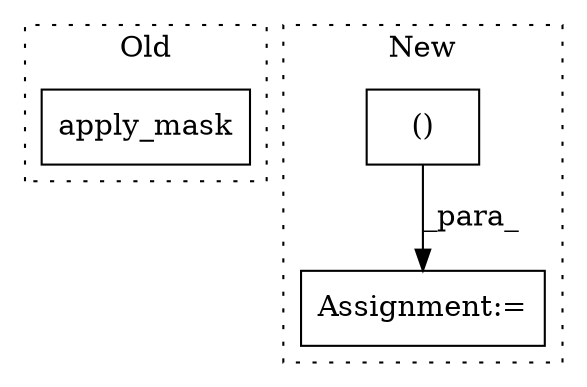 digraph G {
subgraph cluster0 {
1 [label="apply_mask" a="32" s="1916,1933" l="11,1" shape="box"];
label = "Old";
style="dotted";
}
subgraph cluster1 {
2 [label="()" a="106" s="1537" l="61" shape="box"];
3 [label="Assignment:=" a="7" s="1530" l="7" shape="box"];
label = "New";
style="dotted";
}
2 -> 3 [label="_para_"];
}